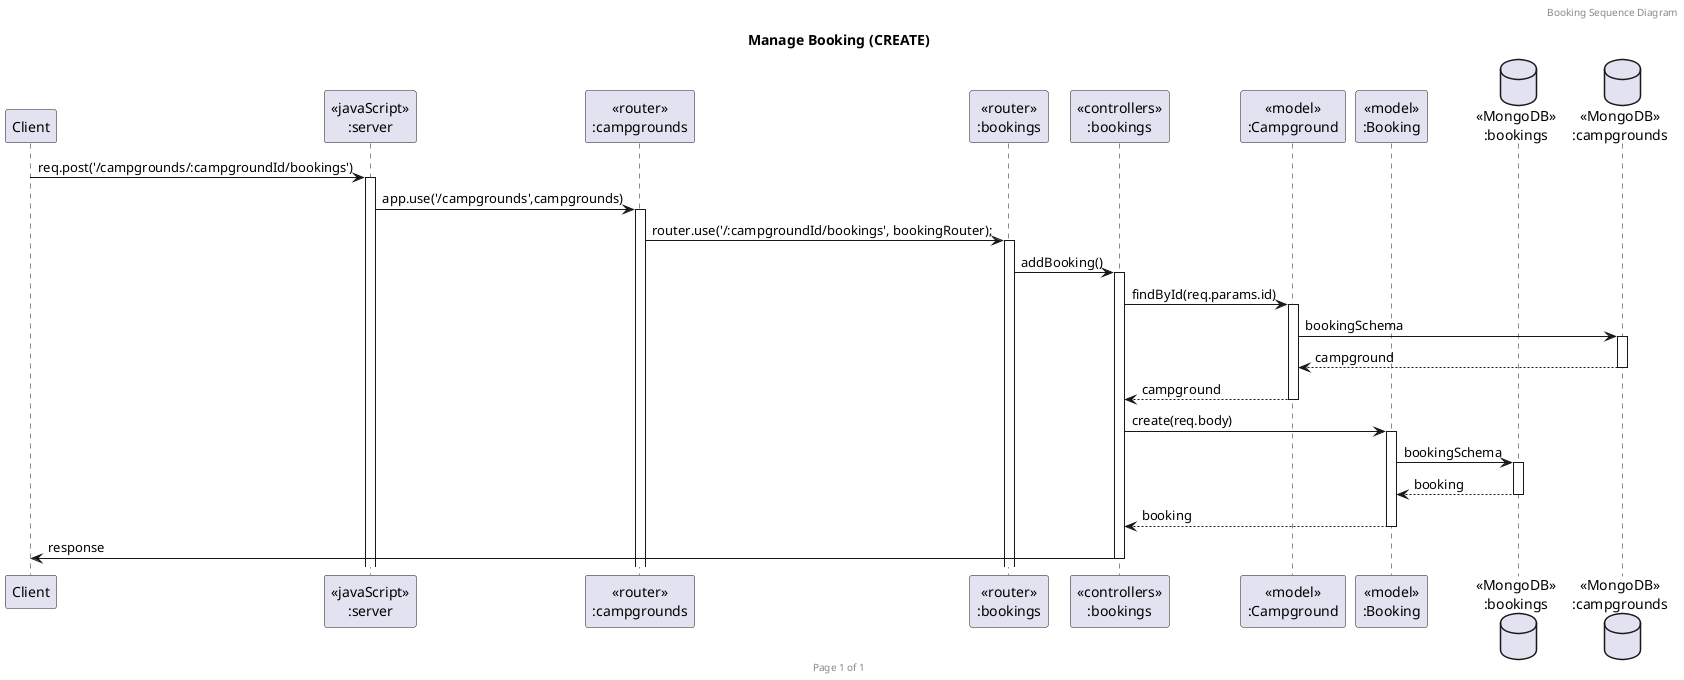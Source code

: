 @startuml Manage Booking (CREATE)

header Booking Sequence Diagram
footer Page %page% of %lastpage%
title "Manage Booking (CREATE)"

participant "Client" as client
participant "<<javaScript>>\n:server" as server
participant "<<router>>\n:campgrounds" as routerCampgrounds
participant "<<router>>\n:bookings" as routerBookings
participant "<<controllers>>\n:bookings" as controllersBookings
participant "<<model>>\n:Campground" as modelCampground
participant "<<model>>\n:Booking" as modelBooking
database "<<MongoDB>>\n:bookings" as BookingsDatabase
database "<<MongoDB>>\n:campgrounds" as CampgroundsDatabase

client->server ++:req.post('/campgrounds/:campgroundId/bookings')
server->routerCampgrounds ++:app.use('/campgrounds',campgrounds)
routerCampgrounds->routerBookings ++:router.use('/:campgroundId/bookings', bookingRouter);
routerBookings -> controllersBookings ++:addBooking()
controllersBookings->modelCampground ++:findById(req.params.id)
modelCampground ->CampgroundsDatabase ++: bookingSchema
CampgroundsDatabase --> modelCampground --: campground
controllersBookings <-- modelCampground --:campground
controllersBookings->modelBooking ++:create(req.body)
modelBooking ->BookingsDatabase ++: bookingSchema
BookingsDatabase --> modelBooking --: booking
controllersBookings <-- modelBooking --:booking
controllersBookings->client --:response

@enduml